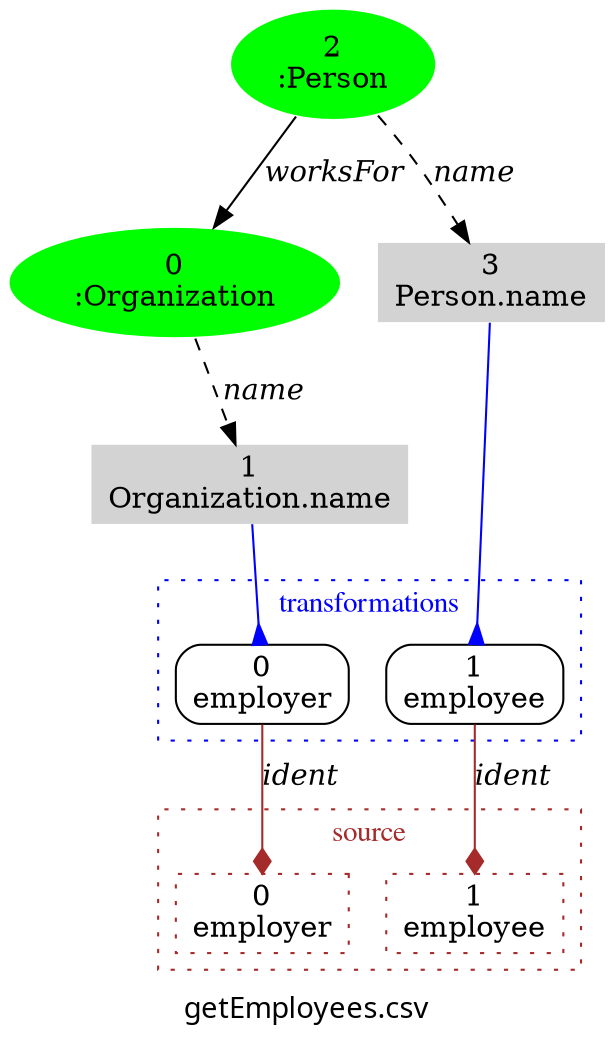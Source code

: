 digraph  {
	graph [fontname="times:bold",
		label="getEmployees.csv",
		overlap=False,
		remincross=true,
		splines=true
	];
	node [label="\N"];
	subgraph cluster1 {
		graph [color=brown,
			fontcolor=brown,
			fontname=times,
			label=source,
			rank=same,
			style=dotted
		];
		4		 [color=brown,
			label="0
employer",
			shape=box,
			style=dotted];
		5		 [color=brown,
			label="1
employee",
			shape=box,
			style=dotted];
	}
	subgraph cluster2 {
		graph [color=blue,
			fontcolor=blue,
			fontname=times,
			label=transformations,
			rank=same,
			style=dotted
		];
		6		 [label="0
employer",
			shape=box,
			style=rounded];
		7		 [label="1
employee",
			shape=box,
			style=rounded];
	}
	0	 [color=white,
		fillcolor=green,
		label="0
:Organization",
		shape=ellipse,
		style=filled];
	1	 [color=white,
		fillcolor=lightgrey,
		label="1
Organization.name",
		shape=plaintext,
		style=filled];
	0 -> 1	 [fontname="times-italic",
		label=name,
		style=dashed];
	1 -> 6	 [arrowhead=inv,
		arrowtail=inv,
		color=blue];
	2	 [color=white,
		fillcolor=green,
		label="2
:Person",
		shape=ellipse,
		style=filled];
	2 -> 0	 [fontname="times-italic",
		label=worksFor];
	3	 [color=white,
		fillcolor=lightgrey,
		label="3
Person.name",
		shape=plaintext,
		style=filled];
	2 -> 3	 [fontname="times-italic",
		label=name,
		style=dashed];
	3 -> 7	 [arrowhead=inv,
		arrowtail=inv,
		color=blue];
	6 -> 4	 [arrowhead=diamond,
		color=brown,
		fontname="times-italic",
		label=ident];
	7 -> 5	 [arrowhead=diamond,
		color=brown,
		fontname="times-italic",
		label=ident];
}
